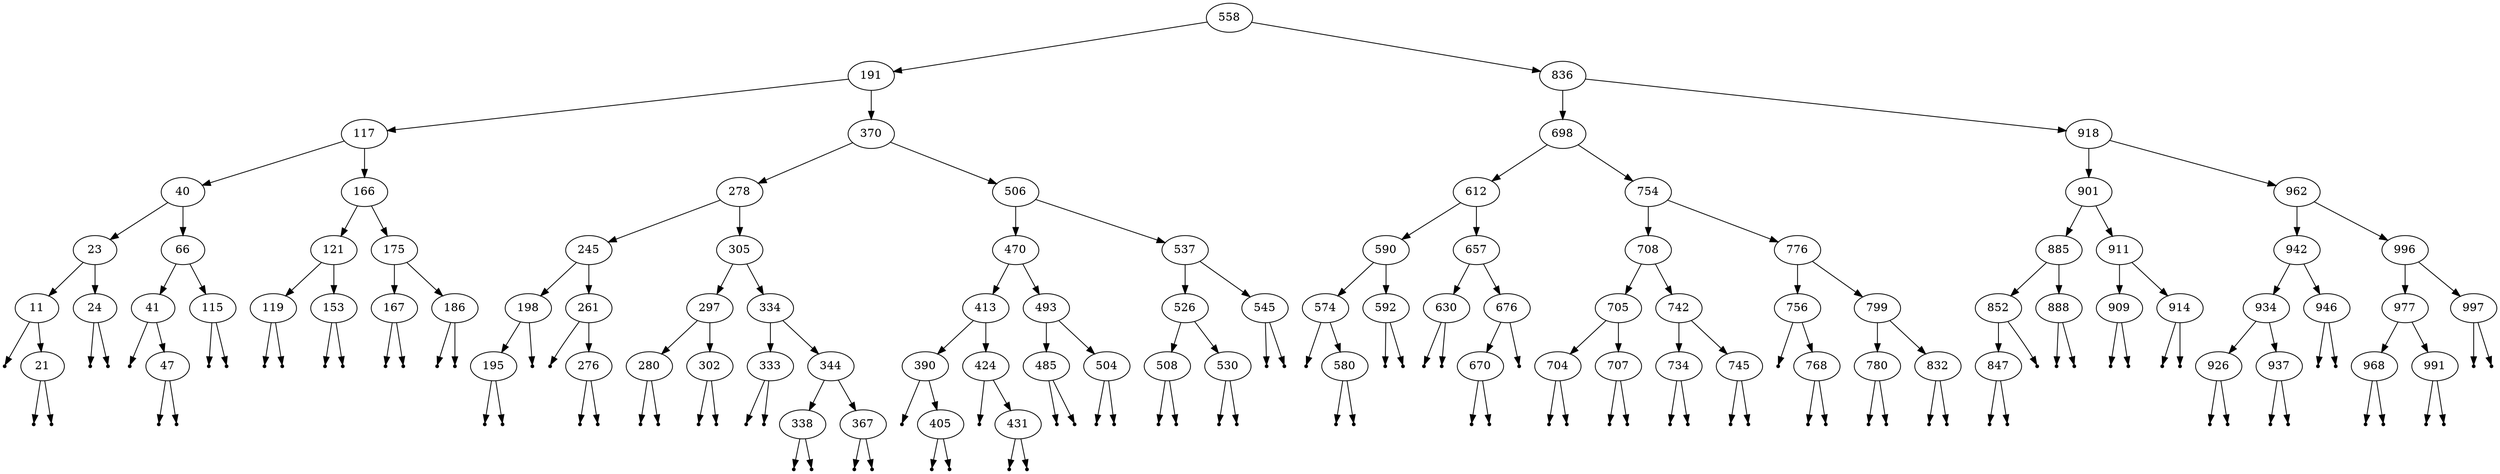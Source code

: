 digraph G {
	graph [ordering="out"];
	"558" -> "191"
	"558" -> "836"
	"191" -> "117"
	"191" -> "370"
	"117" -> "40"
	"117" -> "166"
	"40" -> "23"
	"40" -> "66"
	"23" -> "11"
	"23" -> "24"
	null0 [shape="point"]
	"11" -> null0
	"11" -> "21"
	null1 [shape="point"]
	"21" -> null1
	null2 [shape="point"]
	"21" -> null2
	null3 [shape="point"]
	"24" -> null3
	null4 [shape="point"]
	"24" -> null4
	"66" -> "41"
	"66" -> "115"
	null5 [shape="point"]
	"41" -> null5
	"41" -> "47"
	null6 [shape="point"]
	"47" -> null6
	null7 [shape="point"]
	"47" -> null7
	null8 [shape="point"]
	"115" -> null8
	null9 [shape="point"]
	"115" -> null9
	"166" -> "121"
	"166" -> "175"
	"121" -> "119"
	"121" -> "153"
	null10 [shape="point"]
	"119" -> null10
	null11 [shape="point"]
	"119" -> null11
	null12 [shape="point"]
	"153" -> null12
	null13 [shape="point"]
	"153" -> null13
	"175" -> "167"
	"175" -> "186"
	null14 [shape="point"]
	"167" -> null14
	null15 [shape="point"]
	"167" -> null15
	null16 [shape="point"]
	"186" -> null16
	null17 [shape="point"]
	"186" -> null17
	"370" -> "278"
	"370" -> "506"
	"278" -> "245"
	"278" -> "305"
	"245" -> "198"
	"245" -> "261"
	"198" -> "195"
	null18 [shape="point"]
	"198" -> null18
	null19 [shape="point"]
	"195" -> null19
	null20 [shape="point"]
	"195" -> null20
	null21 [shape="point"]
	"261" -> null21
	"261" -> "276"
	null22 [shape="point"]
	"276" -> null22
	null23 [shape="point"]
	"276" -> null23
	"305" -> "297"
	"305" -> "334"
	"297" -> "280"
	"297" -> "302"
	null24 [shape="point"]
	"280" -> null24
	null25 [shape="point"]
	"280" -> null25
	null26 [shape="point"]
	"302" -> null26
	null27 [shape="point"]
	"302" -> null27
	"334" -> "333"
	"334" -> "344"
	null28 [shape="point"]
	"333" -> null28
	null29 [shape="point"]
	"333" -> null29
	"344" -> "338"
	"344" -> "367"
	null30 [shape="point"]
	"338" -> null30
	null31 [shape="point"]
	"338" -> null31
	null32 [shape="point"]
	"367" -> null32
	null33 [shape="point"]
	"367" -> null33
	"506" -> "470"
	"506" -> "537"
	"470" -> "413"
	"470" -> "493"
	"413" -> "390"
	"413" -> "424"
	null34 [shape="point"]
	"390" -> null34
	"390" -> "405"
	null35 [shape="point"]
	"405" -> null35
	null36 [shape="point"]
	"405" -> null36
	null37 [shape="point"]
	"424" -> null37
	"424" -> "431"
	null38 [shape="point"]
	"431" -> null38
	null39 [shape="point"]
	"431" -> null39
	"493" -> "485"
	"493" -> "504"
	null40 [shape="point"]
	"485" -> null40
	null41 [shape="point"]
	"485" -> null41
	null42 [shape="point"]
	"504" -> null42
	null43 [shape="point"]
	"504" -> null43
	"537" -> "526"
	"537" -> "545"
	"526" -> "508"
	"526" -> "530"
	null44 [shape="point"]
	"508" -> null44
	null45 [shape="point"]
	"508" -> null45
	null46 [shape="point"]
	"530" -> null46
	null47 [shape="point"]
	"530" -> null47
	null48 [shape="point"]
	"545" -> null48
	null49 [shape="point"]
	"545" -> null49
	"836" -> "698"
	"836" -> "918"
	"698" -> "612"
	"698" -> "754"
	"612" -> "590"
	"612" -> "657"
	"590" -> "574"
	"590" -> "592"
	null50 [shape="point"]
	"574" -> null50
	"574" -> "580"
	null51 [shape="point"]
	"580" -> null51
	null52 [shape="point"]
	"580" -> null52
	null53 [shape="point"]
	"592" -> null53
	null54 [shape="point"]
	"592" -> null54
	"657" -> "630"
	"657" -> "676"
	null55 [shape="point"]
	"630" -> null55
	null56 [shape="point"]
	"630" -> null56
	"676" -> "670"
	null57 [shape="point"]
	"676" -> null57
	null58 [shape="point"]
	"670" -> null58
	null59 [shape="point"]
	"670" -> null59
	"754" -> "708"
	"754" -> "776"
	"708" -> "705"
	"708" -> "742"
	"705" -> "704"
	"705" -> "707"
	null60 [shape="point"]
	"704" -> null60
	null61 [shape="point"]
	"704" -> null61
	null62 [shape="point"]
	"707" -> null62
	null63 [shape="point"]
	"707" -> null63
	"742" -> "734"
	"742" -> "745"
	null64 [shape="point"]
	"734" -> null64
	null65 [shape="point"]
	"734" -> null65
	null66 [shape="point"]
	"745" -> null66
	null67 [shape="point"]
	"745" -> null67
	"776" -> "756"
	"776" -> "799"
	null68 [shape="point"]
	"756" -> null68
	"756" -> "768"
	null69 [shape="point"]
	"768" -> null69
	null70 [shape="point"]
	"768" -> null70
	"799" -> "780"
	"799" -> "832"
	null71 [shape="point"]
	"780" -> null71
	null72 [shape="point"]
	"780" -> null72
	null73 [shape="point"]
	"832" -> null73
	null74 [shape="point"]
	"832" -> null74
	"918" -> "901"
	"918" -> "962"
	"901" -> "885"
	"901" -> "911"
	"885" -> "852"
	"885" -> "888"
	"852" -> "847"
	null75 [shape="point"]
	"852" -> null75
	null76 [shape="point"]
	"847" -> null76
	null77 [shape="point"]
	"847" -> null77
	null78 [shape="point"]
	"888" -> null78
	null79 [shape="point"]
	"888" -> null79
	"911" -> "909"
	"911" -> "914"
	null80 [shape="point"]
	"909" -> null80
	null81 [shape="point"]
	"909" -> null81
	null82 [shape="point"]
	"914" -> null82
	null83 [shape="point"]
	"914" -> null83
	"962" -> "942"
	"962" -> "996"
	"942" -> "934"
	"942" -> "946"
	"934" -> "926"
	"934" -> "937"
	null84 [shape="point"]
	"926" -> null84
	null85 [shape="point"]
	"926" -> null85
	null86 [shape="point"]
	"937" -> null86
	null87 [shape="point"]
	"937" -> null87
	null88 [shape="point"]
	"946" -> null88
	null89 [shape="point"]
	"946" -> null89
	"996" -> "977"
	"996" -> "997"
	"977" -> "968"
	"977" -> "991"
	null90 [shape="point"]
	"968" -> null90
	null91 [shape="point"]
	"968" -> null91
	null92 [shape="point"]
	"991" -> null92
	null93 [shape="point"]
	"991" -> null93
	null94 [shape="point"]
	"997" -> null94
	null95 [shape="point"]
	"997" -> null95
}